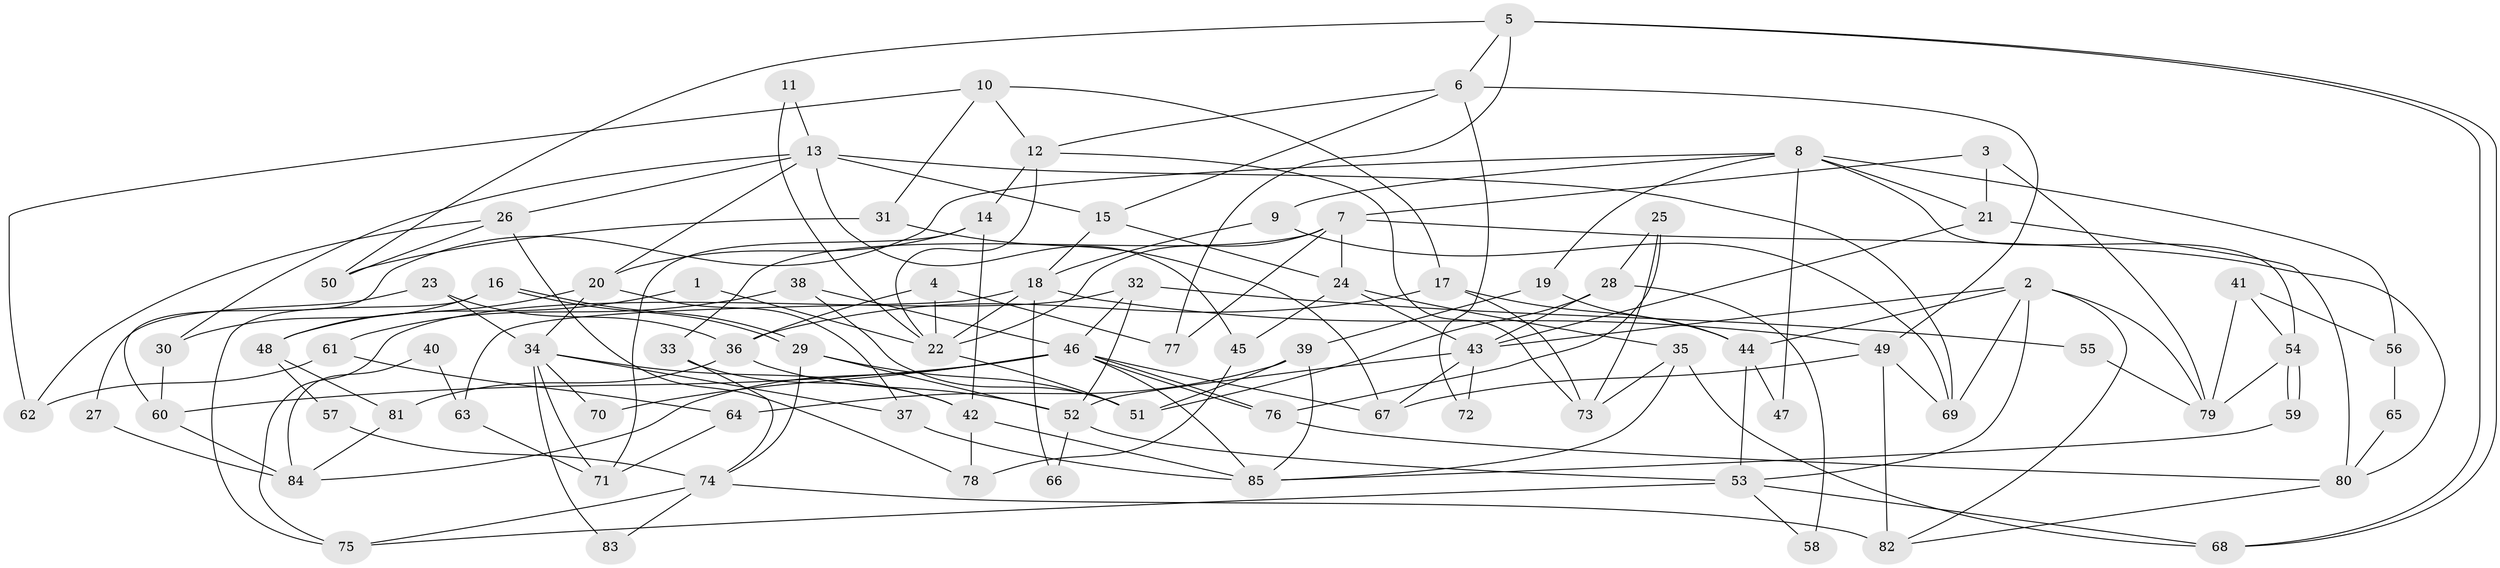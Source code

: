 // coarse degree distribution, {4: 0.16666666666666666, 8: 0.07142857142857142, 10: 0.023809523809523808, 3: 0.23809523809523808, 5: 0.09523809523809523, 15: 0.023809523809523808, 19: 0.023809523809523808, 7: 0.07142857142857142, 11: 0.047619047619047616, 2: 0.16666666666666666, 9: 0.023809523809523808, 6: 0.047619047619047616}
// Generated by graph-tools (version 1.1) at 2025/54/03/05/25 16:54:47]
// undirected, 85 vertices, 170 edges
graph export_dot {
graph [start="1"]
  node [color=gray90,style=filled];
  1;
  2;
  3;
  4;
  5;
  6;
  7;
  8;
  9;
  10;
  11;
  12;
  13;
  14;
  15;
  16;
  17;
  18;
  19;
  20;
  21;
  22;
  23;
  24;
  25;
  26;
  27;
  28;
  29;
  30;
  31;
  32;
  33;
  34;
  35;
  36;
  37;
  38;
  39;
  40;
  41;
  42;
  43;
  44;
  45;
  46;
  47;
  48;
  49;
  50;
  51;
  52;
  53;
  54;
  55;
  56;
  57;
  58;
  59;
  60;
  61;
  62;
  63;
  64;
  65;
  66;
  67;
  68;
  69;
  70;
  71;
  72;
  73;
  74;
  75;
  76;
  77;
  78;
  79;
  80;
  81;
  82;
  83;
  84;
  85;
  1 -- 48;
  1 -- 22;
  2 -- 82;
  2 -- 43;
  2 -- 44;
  2 -- 53;
  2 -- 69;
  2 -- 79;
  3 -- 21;
  3 -- 7;
  3 -- 79;
  4 -- 77;
  4 -- 36;
  4 -- 22;
  5 -- 68;
  5 -- 68;
  5 -- 6;
  5 -- 50;
  5 -- 77;
  6 -- 49;
  6 -- 12;
  6 -- 15;
  6 -- 72;
  7 -- 24;
  7 -- 22;
  7 -- 33;
  7 -- 77;
  7 -- 80;
  8 -- 60;
  8 -- 54;
  8 -- 9;
  8 -- 19;
  8 -- 21;
  8 -- 47;
  8 -- 56;
  9 -- 18;
  9 -- 69;
  10 -- 12;
  10 -- 31;
  10 -- 17;
  10 -- 62;
  11 -- 22;
  11 -- 13;
  12 -- 22;
  12 -- 73;
  12 -- 14;
  13 -- 15;
  13 -- 69;
  13 -- 20;
  13 -- 26;
  13 -- 30;
  13 -- 45;
  14 -- 42;
  14 -- 20;
  14 -- 71;
  15 -- 24;
  15 -- 18;
  16 -- 75;
  16 -- 29;
  16 -- 29;
  16 -- 30;
  17 -- 73;
  17 -- 36;
  17 -- 44;
  18 -- 49;
  18 -- 22;
  18 -- 63;
  18 -- 66;
  19 -- 44;
  19 -- 39;
  20 -- 34;
  20 -- 37;
  20 -- 48;
  21 -- 43;
  21 -- 80;
  22 -- 51;
  23 -- 34;
  23 -- 36;
  23 -- 27;
  24 -- 35;
  24 -- 45;
  24 -- 43;
  25 -- 76;
  25 -- 28;
  25 -- 73;
  26 -- 62;
  26 -- 50;
  26 -- 78;
  27 -- 84;
  28 -- 51;
  28 -- 43;
  28 -- 58;
  29 -- 74;
  29 -- 51;
  29 -- 52;
  30 -- 60;
  31 -- 50;
  31 -- 67;
  32 -- 46;
  32 -- 52;
  32 -- 55;
  32 -- 75;
  33 -- 74;
  33 -- 42;
  34 -- 42;
  34 -- 37;
  34 -- 70;
  34 -- 71;
  34 -- 83;
  35 -- 85;
  35 -- 68;
  35 -- 73;
  36 -- 52;
  36 -- 81;
  37 -- 85;
  38 -- 46;
  38 -- 51;
  38 -- 61;
  39 -- 51;
  39 -- 64;
  39 -- 85;
  40 -- 63;
  40 -- 84;
  41 -- 79;
  41 -- 54;
  41 -- 56;
  42 -- 85;
  42 -- 78;
  43 -- 52;
  43 -- 67;
  43 -- 72;
  44 -- 47;
  44 -- 53;
  45 -- 78;
  46 -- 76;
  46 -- 76;
  46 -- 85;
  46 -- 60;
  46 -- 67;
  46 -- 70;
  46 -- 84;
  48 -- 81;
  48 -- 57;
  49 -- 67;
  49 -- 69;
  49 -- 82;
  52 -- 53;
  52 -- 66;
  53 -- 58;
  53 -- 68;
  53 -- 75;
  54 -- 59;
  54 -- 59;
  54 -- 79;
  55 -- 79;
  56 -- 65;
  57 -- 74;
  59 -- 85;
  60 -- 84;
  61 -- 64;
  61 -- 62;
  63 -- 71;
  64 -- 71;
  65 -- 80;
  74 -- 75;
  74 -- 82;
  74 -- 83;
  76 -- 80;
  80 -- 82;
  81 -- 84;
}
